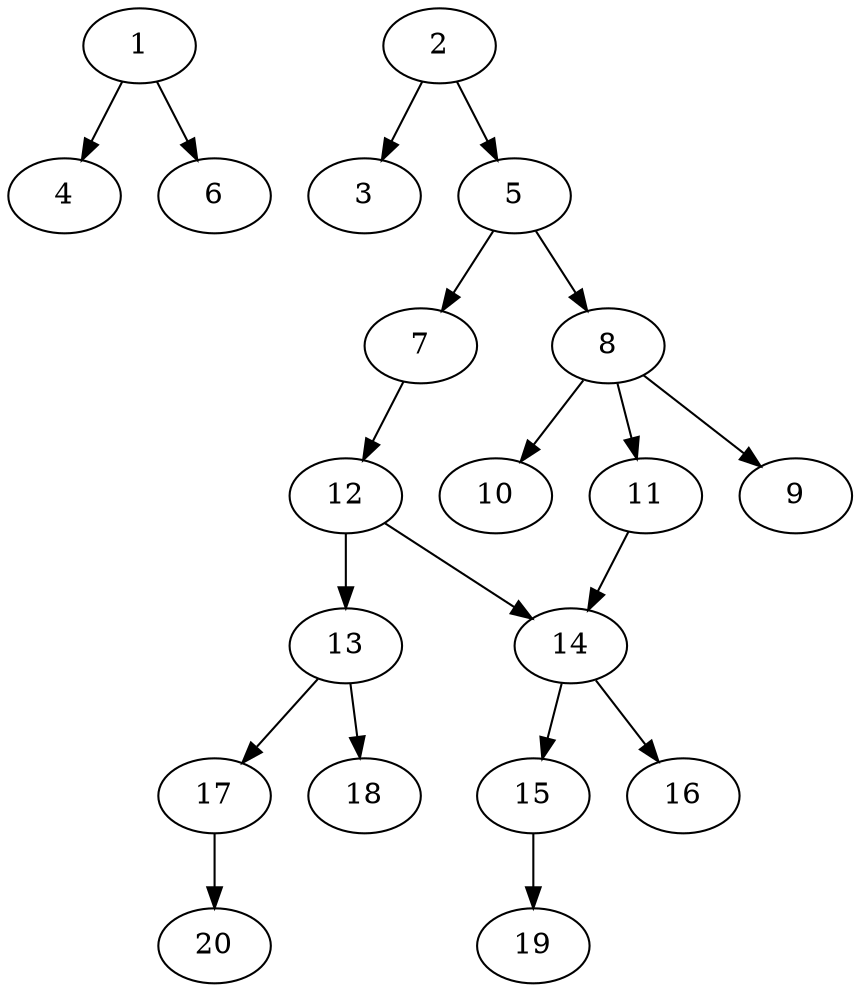 // DAG automatically generated by daggen at Sat Jul 27 15:37:47 2019
// ./daggen --dot -n 20 --ccr 0.3 --fat 0.5 --regular 0.5 --density 0.4 --mindata 5242880 --maxdata 52428800 
digraph G {
  1 [size="87770453", alpha="0.18", expect_size="26331136"] 
  1 -> 4 [size ="26331136"]
  1 -> 6 [size ="26331136"]
  2 [size="85323093", alpha="0.09", expect_size="25596928"] 
  2 -> 3 [size ="25596928"]
  2 -> 5 [size ="25596928"]
  3 [size="89077760", alpha="0.06", expect_size="26723328"] 
  4 [size="35563520", alpha="0.13", expect_size="10669056"] 
  5 [size="49291947", alpha="0.05", expect_size="14787584"] 
  5 -> 7 [size ="14787584"]
  5 -> 8 [size ="14787584"]
  6 [size="152555520", alpha="0.00", expect_size="45766656"] 
  7 [size="120821760", alpha="0.11", expect_size="36246528"] 
  7 -> 12 [size ="36246528"]
  8 [size="139953493", alpha="0.09", expect_size="41986048"] 
  8 -> 9 [size ="41986048"]
  8 -> 10 [size ="41986048"]
  8 -> 11 [size ="41986048"]
  9 [size="172277760", alpha="0.12", expect_size="51683328"] 
  10 [size="102915413", alpha="0.05", expect_size="30874624"] 
  11 [size="21654187", alpha="0.04", expect_size="6496256"] 
  11 -> 14 [size ="6496256"]
  12 [size="163587413", alpha="0.00", expect_size="49076224"] 
  12 -> 13 [size ="49076224"]
  12 -> 14 [size ="49076224"]
  13 [size="74048853", alpha="0.17", expect_size="22214656"] 
  13 -> 17 [size ="22214656"]
  13 -> 18 [size ="22214656"]
  14 [size="119924053", alpha="0.05", expect_size="35977216"] 
  14 -> 15 [size ="35977216"]
  14 -> 16 [size ="35977216"]
  15 [size="65382400", alpha="0.07", expect_size="19614720"] 
  15 -> 19 [size ="19614720"]
  16 [size="104663040", alpha="0.13", expect_size="31398912"] 
  17 [size="106632533", alpha="0.12", expect_size="31989760"] 
  17 -> 20 [size ="31989760"]
  18 [size="33235627", alpha="0.11", expect_size="9970688"] 
  19 [size="101495467", alpha="0.01", expect_size="30448640"] 
  20 [size="37171200", alpha="0.14", expect_size="11151360"] 
}
